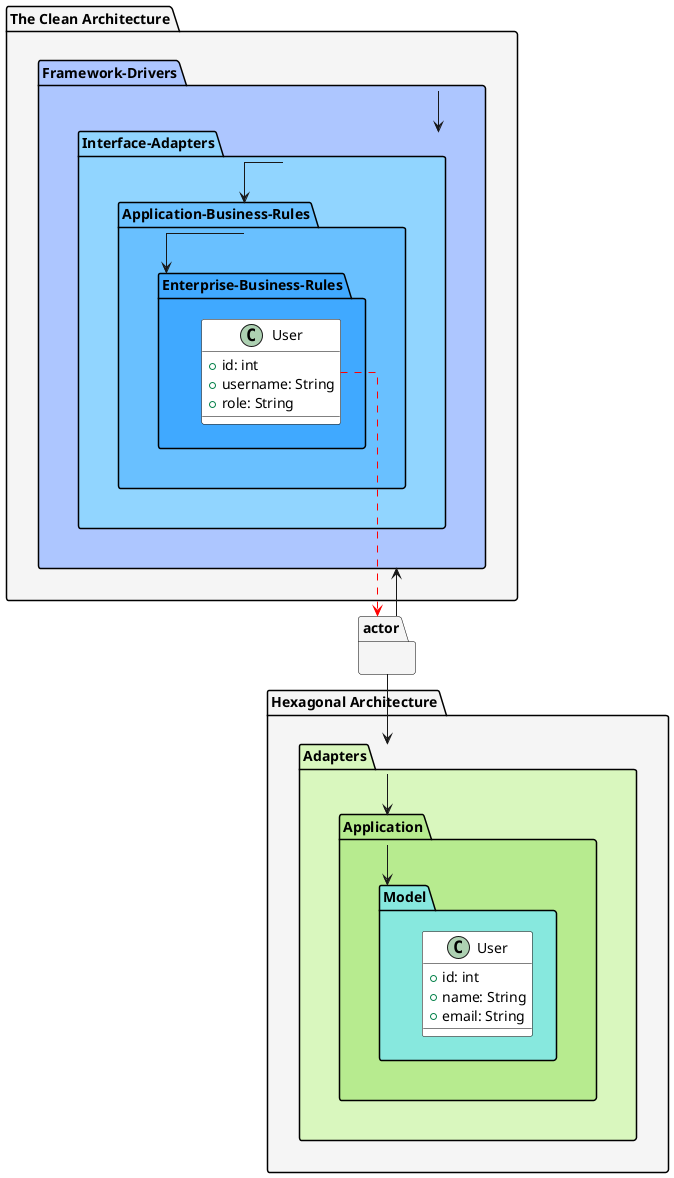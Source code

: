 @startuml
skinparam linetype ortho

!define BG_COLOR_MAIN #f5f5f5
!define BORDER_COLOR #000000
!define COLOR_ADAPTERS #d9f7be
!define COLOR_APPLICATION #b7eb8f
!define COLOR_MODEL #87e8de
!define COLOR_FRAMEWORK_DRIVERS #adc6ff
!define COLOR_INTERFACE_ADAPTERS #91d5ff
!define COLOR_APP_BUSINESS_RULES #69c0ff
!define COLOR_ENTERPRISE_BUSINESS_RULES #40a9ff

skinparam packageBackgroundColor BG_COLOR_MAIN
skinparam packageBorderColor BORDER_COLOR
skinparam classBackgroundColor #ffffff
skinparam classBorderColor BORDER_COLOR

package actor as actor {
}

package "Hexagonal Architecture" as hexa {
    package "Adapters" as adapters COLOR_ADAPTERS {
        package "Application" as application COLOR_APPLICATION {
            package "Model" as model COLOR_MODEL {
                class User {
                    +id: int
                    +name: String
                    +email: String
                }
            }
        }
    }
}

package "The Clean Architecture" as ca {
    package "Framework-Drivers" as fd COLOR_FRAMEWORK_DRIVERS {
        package "Interface-Adapters" as ia COLOR_INTERFACE_ADAPTERS {
            package "Application-Business-Rules" as appRules COLOR_APP_BUSINESS_RULES {
                package "Enterprise-Business-Rules" as ebr COLOR_ENTERPRISE_BUSINESS_RULES {
                    class "User" as u {
                        +id: int
                        +username: String
                        +role: String
                    }
                }
            }
        }
    }
}

actor --> adapters
actor --> fd
adapters --> application
application --> model

fd --> ia
ia --> appRules
appRules --> ebr
u .[#red].> actor
@enduml
